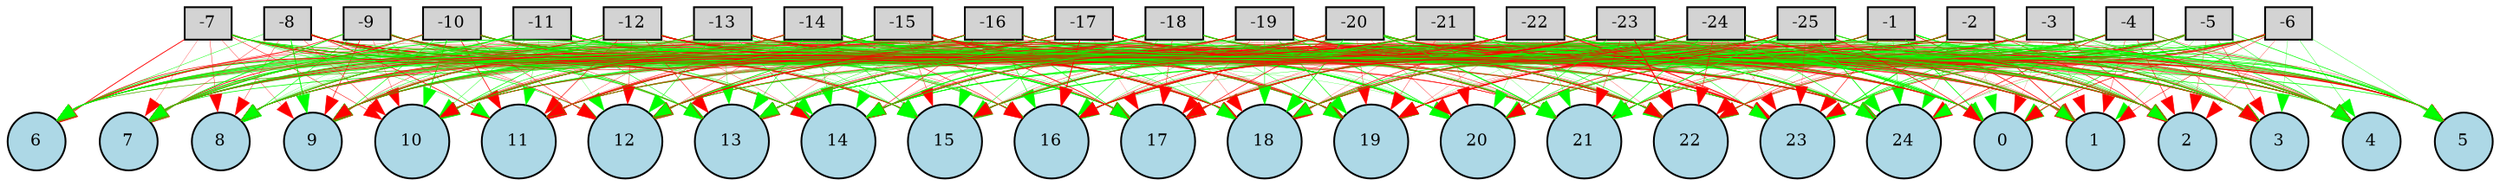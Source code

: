 digraph {
	node [fontsize=9 height=0.2 shape=circle width=0.2]
	-1 [fillcolor=lightgray shape=box style=filled]
	-2 [fillcolor=lightgray shape=box style=filled]
	-3 [fillcolor=lightgray shape=box style=filled]
	-4 [fillcolor=lightgray shape=box style=filled]
	-5 [fillcolor=lightgray shape=box style=filled]
	-6 [fillcolor=lightgray shape=box style=filled]
	-7 [fillcolor=lightgray shape=box style=filled]
	-8 [fillcolor=lightgray shape=box style=filled]
	-9 [fillcolor=lightgray shape=box style=filled]
	-10 [fillcolor=lightgray shape=box style=filled]
	-11 [fillcolor=lightgray shape=box style=filled]
	-12 [fillcolor=lightgray shape=box style=filled]
	-13 [fillcolor=lightgray shape=box style=filled]
	-14 [fillcolor=lightgray shape=box style=filled]
	-15 [fillcolor=lightgray shape=box style=filled]
	-16 [fillcolor=lightgray shape=box style=filled]
	-17 [fillcolor=lightgray shape=box style=filled]
	-18 [fillcolor=lightgray shape=box style=filled]
	-19 [fillcolor=lightgray shape=box style=filled]
	-20 [fillcolor=lightgray shape=box style=filled]
	-21 [fillcolor=lightgray shape=box style=filled]
	-22 [fillcolor=lightgray shape=box style=filled]
	-23 [fillcolor=lightgray shape=box style=filled]
	-24 [fillcolor=lightgray shape=box style=filled]
	-25 [fillcolor=lightgray shape=box style=filled]
	0 [fillcolor=lightblue style=filled]
	1 [fillcolor=lightblue style=filled]
	2 [fillcolor=lightblue style=filled]
	3 [fillcolor=lightblue style=filled]
	4 [fillcolor=lightblue style=filled]
	5 [fillcolor=lightblue style=filled]
	6 [fillcolor=lightblue style=filled]
	7 [fillcolor=lightblue style=filled]
	8 [fillcolor=lightblue style=filled]
	9 [fillcolor=lightblue style=filled]
	10 [fillcolor=lightblue style=filled]
	11 [fillcolor=lightblue style=filled]
	12 [fillcolor=lightblue style=filled]
	13 [fillcolor=lightblue style=filled]
	14 [fillcolor=lightblue style=filled]
	15 [fillcolor=lightblue style=filled]
	16 [fillcolor=lightblue style=filled]
	17 [fillcolor=lightblue style=filled]
	18 [fillcolor=lightblue style=filled]
	19 [fillcolor=lightblue style=filled]
	20 [fillcolor=lightblue style=filled]
	21 [fillcolor=lightblue style=filled]
	22 [fillcolor=lightblue style=filled]
	23 [fillcolor=lightblue style=filled]
	24 [fillcolor=lightblue style=filled]
	-1 -> 0 [color=green penwidth=0.42752317308745624 style=solid]
	-1 -> 1 [color=red penwidth=0.4101862526280393 style=solid]
	-1 -> 2 [color=green penwidth=0.2991837976429512 style=solid]
	-1 -> 3 [color=green penwidth=0.26537927064282685 style=solid]
	-1 -> 4 [color=green penwidth=0.2095267456420375 style=solid]
	-1 -> 5 [color=green penwidth=0.35596204844392487 style=solid]
	-1 -> 6 [color=green penwidth=0.2022371470038508 style=solid]
	-1 -> 7 [color=red penwidth=0.1289831406521763 style=solid]
	-1 -> 8 [color=red penwidth=0.2284811483967801 style=solid]
	-1 -> 9 [color=green penwidth=0.20531326237565672 style=solid]
	-1 -> 10 [color=green penwidth=0.23629846575066135 style=solid]
	-1 -> 11 [color=green penwidth=0.33787689272115384 style=solid]
	-1 -> 12 [color=red penwidth=0.1010763665016925 style=solid]
	-1 -> 13 [color=red penwidth=0.10551251038327399 style=solid]
	-1 -> 14 [color=green penwidth=0.1515115926406871 style=solid]
	-1 -> 15 [color=red penwidth=0.15443329778568077 style=solid]
	-1 -> 16 [color=green penwidth=0.1765167392924371 style=solid]
	-1 -> 17 [color=red penwidth=0.2585499073632721 style=solid]
	-1 -> 18 [color=green penwidth=0.10294984771425951 style=solid]
	-1 -> 19 [color=red penwidth=0.10187987491959156 style=solid]
	-1 -> 20 [color=green penwidth=0.12200106859205762 style=solid]
	-1 -> 21 [color=red penwidth=0.17948091243136283 style=solid]
	-1 -> 22 [color=green penwidth=0.18162775064312903 style=solid]
	-1 -> 23 [color=red penwidth=0.2955362093300921 style=solid]
	-1 -> 24 [color=green penwidth=0.20927700234117202 style=solid]
	-2 -> 0 [color=green penwidth=0.11186942677448711 style=solid]
	-2 -> 1 [color=red penwidth=0.3828202398666747 style=solid]
	-2 -> 2 [color=red penwidth=0.3172886724675523 style=solid]
	-2 -> 3 [color=green penwidth=0.2541788824727261 style=solid]
	-2 -> 4 [color=red penwidth=0.16184391077373073 style=solid]
	-2 -> 5 [color=green penwidth=0.17438684697792434 style=solid]
	-2 -> 6 [color=green penwidth=0.22320461209892 style=solid]
	-2 -> 7 [color=green penwidth=0.13187250127736067 style=solid]
	-2 -> 8 [color=red penwidth=0.13234497154690905 style=solid]
	-2 -> 9 [color=green penwidth=0.30634223689316437 style=solid]
	-2 -> 10 [color=green penwidth=0.32365255299149853 style=solid]
	-2 -> 11 [color=red penwidth=0.25285974133202993 style=solid]
	-2 -> 12 [color=green penwidth=0.13995396028020918 style=solid]
	-2 -> 13 [color=green penwidth=0.13471896809145778 style=solid]
	-2 -> 14 [color=red penwidth=0.1709132095361074 style=solid]
	-2 -> 15 [color=green penwidth=0.11779996130021998 style=solid]
	-2 -> 16 [color=red penwidth=0.1500329938526947 style=solid]
	-2 -> 17 [color=red penwidth=0.23704564967923508 style=solid]
	-2 -> 18 [color=red penwidth=0.38106216360015766 style=solid]
	-2 -> 19 [color=red penwidth=0.2207757453825261 style=solid]
	-2 -> 20 [color=green penwidth=0.22079524586645038 style=solid]
	-2 -> 21 [color=green penwidth=0.2940644725964907 style=solid]
	-2 -> 22 [color=red penwidth=0.2329780063834196 style=solid]
	-2 -> 23 [color=green penwidth=0.5009076589606416 style=solid]
	-2 -> 24 [color=green penwidth=0.20658501736856408 style=solid]
	-3 -> 0 [color=red penwidth=0.10121807056699418 style=solid]
	-3 -> 1 [color=red penwidth=0.1272348398807629 style=solid]
	-3 -> 2 [color=red penwidth=0.3339120638773714 style=solid]
	-3 -> 3 [color=green penwidth=0.15961131534045017 style=solid]
	-3 -> 4 [color=red penwidth=0.24050144067949783 style=solid]
	-3 -> 5 [color=green penwidth=0.30136658821450074 style=solid]
	-3 -> 6 [color=red penwidth=0.25717795148758915 style=solid]
	-3 -> 7 [color=red penwidth=0.4759810739278363 style=solid]
	-3 -> 8 [color=red penwidth=0.24608372103737272 style=solid]
	-3 -> 9 [color=green penwidth=0.3204769311307865 style=solid]
	-3 -> 10 [color=green penwidth=0.2407249439498829 style=solid]
	-3 -> 11 [color=green penwidth=0.18634347523659056 style=solid]
	-3 -> 12 [color=green penwidth=0.11949800453243055 style=solid]
	-3 -> 13 [color=green penwidth=0.3280938106321146 style=solid]
	-3 -> 14 [color=green penwidth=0.3406968424767606 style=solid]
	-3 -> 15 [color=green penwidth=0.48887089808543394 style=solid]
	-3 -> 16 [color=green penwidth=0.48104462950587046 style=solid]
	-3 -> 17 [color=red penwidth=0.1582749636993665 style=solid]
	-3 -> 18 [color=green penwidth=0.22452662319552258 style=solid]
	-3 -> 19 [color=red penwidth=0.3760828517741376 style=solid]
	-3 -> 20 [color=red penwidth=0.2656750461404473 style=solid]
	-3 -> 21 [color=red penwidth=0.13151687297277656 style=solid]
	-3 -> 22 [color=red penwidth=0.16444434045843298 style=solid]
	-3 -> 23 [color=green penwidth=0.3713623320279398 style=solid]
	-3 -> 24 [color=red penwidth=0.10415833682568046 style=solid]
	-4 -> 0 [color=green penwidth=0.14314861826842662 style=solid]
	-4 -> 1 [color=red penwidth=0.20366136102035604 style=solid]
	-4 -> 2 [color=red penwidth=0.3033748458309363 style=solid]
	-4 -> 3 [color=red penwidth=0.24211649043739808 style=solid]
	-4 -> 4 [color=green penwidth=0.4037980007013503 style=solid]
	-4 -> 5 [color=red penwidth=0.16478195515179533 style=solid]
	-4 -> 6 [color=green penwidth=0.27859032059323785 style=solid]
	-4 -> 7 [color=red penwidth=0.16771725817278105 style=solid]
	-4 -> 8 [color=red penwidth=0.26915782587463966 style=solid]
	-4 -> 9 [color=green penwidth=0.3189658805792567 style=solid]
	-4 -> 10 [color=green penwidth=0.18828685751239946 style=solid]
	-4 -> 11 [color=red penwidth=0.20556038797234394 style=solid]
	-4 -> 12 [color=green penwidth=0.4286348246794752 style=solid]
	-4 -> 13 [color=green penwidth=0.25993539078447125 style=solid]
	-4 -> 14 [color=green penwidth=0.20452357683357253 style=solid]
	-4 -> 15 [color=green penwidth=0.16060387577020574 style=solid]
	-4 -> 16 [color=red penwidth=0.21481056761268802 style=solid]
	-4 -> 17 [color=green penwidth=0.309105561566945 style=solid]
	-4 -> 18 [color=red penwidth=0.29959612171976646 style=solid]
	-4 -> 19 [color=green penwidth=0.25071002074031645 style=solid]
	-4 -> 20 [color=red penwidth=0.16738168716449559 style=solid]
	-4 -> 21 [color=green penwidth=0.20944925414778015 style=solid]
	-4 -> 22 [color=red penwidth=0.21975402351064122 style=solid]
	-4 -> 23 [color=green penwidth=0.321507802663984 style=solid]
	-4 -> 24 [color=red penwidth=0.37272185818913406 style=solid]
	-5 -> 0 [color=green penwidth=0.33537534293142146 style=solid]
	-5 -> 1 [color=green penwidth=0.15073597391309423 style=solid]
	-5 -> 2 [color=red penwidth=0.171485328670682 style=solid]
	-5 -> 3 [color=red penwidth=0.2520934638644471 style=solid]
	-5 -> 4 [color=green penwidth=0.24326909142491543 style=solid]
	-5 -> 5 [color=green penwidth=0.35490111969889837 style=solid]
	-5 -> 6 [color=green penwidth=0.31982073933190747 style=solid]
	-5 -> 7 [color=green penwidth=0.37506848099450885 style=solid]
	-5 -> 8 [color=green penwidth=0.1283711995043398 style=solid]
	-5 -> 9 [color=red penwidth=0.27410812291871556 style=solid]
	-5 -> 10 [color=green penwidth=0.22884569329743087 style=solid]
	-5 -> 11 [color=green penwidth=0.1546773617420723 style=solid]
	-5 -> 12 [color=red penwidth=0.22418105654329956 style=solid]
	-5 -> 13 [color=green penwidth=0.19231849006539947 style=solid]
	-5 -> 14 [color=green penwidth=0.3887993829666344 style=solid]
	-5 -> 15 [color=green penwidth=0.2044121057666395 style=solid]
	-5 -> 16 [color=red penwidth=0.2208054448939662 style=solid]
	-5 -> 17 [color=red penwidth=0.1825965270052698 style=solid]
	-5 -> 18 [color=green penwidth=0.2849729793428326 style=solid]
	-5 -> 19 [color=red penwidth=0.6722547461220438 style=solid]
	-5 -> 20 [color=green penwidth=0.25070231569159285 style=solid]
	-5 -> 21 [color=red penwidth=0.19657726437048278 style=solid]
	-5 -> 22 [color=green penwidth=0.2532221023874317 style=solid]
	-5 -> 23 [color=green penwidth=0.4152137319756295 style=solid]
	-5 -> 24 [color=red penwidth=0.17101815244494567 style=solid]
	-6 -> 0 [color=red penwidth=0.3747295041765897 style=solid]
	-6 -> 1 [color=red penwidth=0.2653503806613694 style=solid]
	-6 -> 2 [color=red penwidth=0.1448721185446871 style=solid]
	-6 -> 3 [color=green penwidth=0.14491336157962198 style=solid]
	-6 -> 4 [color=green penwidth=0.19472693420935128 style=solid]
	-6 -> 5 [color=green penwidth=0.18187685611082033 style=solid]
	-6 -> 6 [color=red penwidth=0.1156906273391122 style=solid]
	-6 -> 7 [color=green penwidth=0.38352494126781067 style=solid]
	-6 -> 8 [color=red penwidth=0.3685333797727519 style=solid]
	-6 -> 9 [color=green penwidth=0.5394826433165061 style=solid]
	-6 -> 10 [color=green penwidth=0.13646209722412067 style=solid]
	-6 -> 11 [color=red penwidth=0.11501855743251199 style=solid]
	-6 -> 12 [color=red penwidth=0.10139574755676548 style=solid]
	-6 -> 13 [color=green penwidth=0.3521466594492071 style=solid]
	-6 -> 14 [color=green penwidth=0.2547898938026244 style=solid]
	-6 -> 15 [color=green penwidth=0.5236737406585357 style=solid]
	-6 -> 16 [color=green penwidth=0.1830553704062933 style=solid]
	-6 -> 17 [color=red penwidth=0.21582944304964125 style=solid]
	-6 -> 18 [color=red penwidth=0.2575605204971094 style=solid]
	-6 -> 19 [color=red penwidth=0.18618600554827935 style=solid]
	-6 -> 20 [color=green penwidth=0.19414183339859964 style=solid]
	-6 -> 21 [color=red penwidth=0.12169937764471289 style=solid]
	-6 -> 22 [color=red penwidth=0.354184760641141 style=solid]
	-6 -> 23 [color=red penwidth=0.2756631581914064 style=solid]
	-6 -> 24 [color=green penwidth=0.15170543894013788 style=solid]
	-7 -> 0 [color=red penwidth=0.2961338806996072 style=solid]
	-7 -> 1 [color=red penwidth=0.5908474240145647 style=solid]
	-7 -> 2 [color=green penwidth=0.10193836954587653 style=solid]
	-7 -> 3 [color=red penwidth=0.15087091335572983 style=solid]
	-7 -> 4 [color=green penwidth=0.33772298598384604 style=solid]
	-7 -> 5 [color=green penwidth=0.1776781202245834 style=solid]
	-7 -> 6 [color=red penwidth=0.44484433142292523 style=solid]
	-7 -> 7 [color=red penwidth=0.1313174907053194 style=solid]
	-7 -> 8 [color=red penwidth=0.1953739225592472 style=solid]
	-7 -> 9 [color=red penwidth=0.1686853932317111 style=solid]
	-7 -> 10 [color=red penwidth=0.25858732406435936 style=solid]
	-7 -> 11 [color=green penwidth=0.21340379245858723 style=solid]
	-7 -> 12 [color=green penwidth=0.35152072718569183 style=solid]
	-7 -> 13 [color=red penwidth=0.12162240227571805 style=solid]
	-7 -> 14 [color=red penwidth=0.4207092106533634 style=solid]
	-7 -> 15 [color=red penwidth=0.4472580996251816 style=solid]
	-7 -> 16 [color=green penwidth=0.14825420652097504 style=solid]
	-7 -> 17 [color=green penwidth=0.16023973873209563 style=solid]
	-7 -> 18 [color=green penwidth=0.152192248121871 style=solid]
	-7 -> 19 [color=green penwidth=0.13831805703018996 style=solid]
	-7 -> 20 [color=green penwidth=0.12480261944249152 style=solid]
	-7 -> 21 [color=red penwidth=0.23319668143137368 style=solid]
	-7 -> 22 [color=green penwidth=0.11559351892824897 style=solid]
	-7 -> 23 [color=green penwidth=0.3181840536390511 style=solid]
	-7 -> 24 [color=green penwidth=0.2659027577762947 style=solid]
	-8 -> 0 [color=red penwidth=0.24977620958867527 style=solid]
	-8 -> 1 [color=red penwidth=0.16850465444957174 style=solid]
	-8 -> 2 [color=red penwidth=0.49474082217569737 style=solid]
	-8 -> 3 [color=red penwidth=0.2172253494711791 style=solid]
	-8 -> 4 [color=green penwidth=0.11981628226934624 style=solid]
	-8 -> 5 [color=green penwidth=0.2844807529039785 style=solid]
	-8 -> 6 [color=green penwidth=0.23250893349534274 style=solid]
	-8 -> 7 [color=red penwidth=0.1891404313771583 style=solid]
	-8 -> 8 [color=red penwidth=0.18619656872431528 style=solid]
	-8 -> 9 [color=green penwidth=0.5102178773701165 style=solid]
	-8 -> 10 [color=red penwidth=0.21184858012553193 style=solid]
	-8 -> 11 [color=red penwidth=0.4004765759843252 style=solid]
	-8 -> 12 [color=red penwidth=0.19598323606476178 style=solid]
	-8 -> 13 [color=green penwidth=0.5642930291412724 style=solid]
	-8 -> 14 [color=red penwidth=0.513187915692397 style=solid]
	-8 -> 15 [color=green penwidth=0.23493134819087141 style=solid]
	-8 -> 16 [color=green penwidth=0.18851310944485183 style=solid]
	-8 -> 17 [color=green penwidth=0.19289502586511656 style=solid]
	-8 -> 18 [color=green penwidth=0.27007552971636617 style=solid]
	-8 -> 19 [color=green penwidth=0.13125370395739855 style=solid]
	-8 -> 20 [color=red penwidth=0.27787978247272416 style=solid]
	-8 -> 21 [color=red penwidth=0.19884044413317986 style=solid]
	-8 -> 22 [color=red penwidth=0.3928622908309225 style=solid]
	-8 -> 23 [color=red penwidth=0.3467670618663963 style=solid]
	-8 -> 24 [color=red penwidth=0.23050837230464355 style=solid]
	-9 -> 0 [color=green penwidth=0.29540543005748626 style=solid]
	-9 -> 1 [color=green penwidth=0.36028922406249775 style=solid]
	-9 -> 2 [color=green penwidth=0.45003068212018427 style=solid]
	-9 -> 3 [color=red penwidth=0.5787118262614903 style=solid]
	-9 -> 4 [color=green penwidth=0.2730540245813681 style=solid]
	-9 -> 5 [color=green penwidth=0.212318820094075 style=solid]
	-9 -> 6 [color=red penwidth=0.33032039660835816 style=solid]
	-9 -> 7 [color=green penwidth=0.4769261667653626 style=solid]
	-9 -> 8 [color=green penwidth=0.3013867194206255 style=solid]
	-9 -> 9 [color=red penwidth=0.3457950001147268 style=solid]
	-9 -> 10 [color=red penwidth=0.17226394743818096 style=solid]
	-9 -> 11 [color=green penwidth=0.21189973367617032 style=solid]
	-9 -> 12 [color=red penwidth=0.1748827985005723 style=solid]
	-9 -> 13 [color=green penwidth=0.3879797811190414 style=solid]
	-9 -> 14 [color=green penwidth=0.15190229093251928 style=solid]
	-9 -> 15 [color=red penwidth=0.21715604295154828 style=solid]
	-9 -> 16 [color=green penwidth=0.12372827857579893 style=solid]
	-9 -> 17 [color=green penwidth=0.21987448501826173 style=solid]
	-9 -> 18 [color=green penwidth=0.3253391498775944 style=solid]
	-9 -> 19 [color=red penwidth=0.12899499214216859 style=solid]
	-9 -> 20 [color=red penwidth=0.30721919591782565 style=solid]
	-9 -> 21 [color=red penwidth=0.2053926686002833 style=solid]
	-9 -> 22 [color=green penwidth=0.21383302749874472 style=solid]
	-9 -> 23 [color=green penwidth=0.25129541863274724 style=solid]
	-9 -> 24 [color=red penwidth=0.3021260545219047 style=solid]
	-10 -> 0 [color=red penwidth=0.30659649831466496 style=solid]
	-10 -> 1 [color=green penwidth=0.1465460316541953 style=solid]
	-10 -> 2 [color=red penwidth=0.23987239745881067 style=solid]
	-10 -> 3 [color=green penwidth=0.21103576678839692 style=solid]
	-10 -> 4 [color=red penwidth=0.21394716190409815 style=solid]
	-10 -> 5 [color=green penwidth=0.3564403818603704 style=solid]
	-10 -> 6 [color=green penwidth=0.37980985504281717 style=solid]
	-10 -> 7 [color=red penwidth=0.39411766501987355 style=solid]
	-10 -> 8 [color=green penwidth=0.127747865846255 style=solid]
	-10 -> 9 [color=green penwidth=0.3201161719075543 style=solid]
	-10 -> 10 [color=green penwidth=0.48587745401209426 style=solid]
	-10 -> 11 [color=red penwidth=0.38226829636745663 style=solid]
	-10 -> 12 [color=red penwidth=0.2616491979415483 style=solid]
	-10 -> 13 [color=red penwidth=0.18155323181128427 style=solid]
	-10 -> 14 [color=green penwidth=0.28148300776544544 style=solid]
	-10 -> 15 [color=red penwidth=0.40625912248906615 style=solid]
	-10 -> 16 [color=red penwidth=0.1785431919947893 style=solid]
	-10 -> 17 [color=green penwidth=0.5099819340741311 style=solid]
	-10 -> 18 [color=red penwidth=0.5809279283576466 style=solid]
	-10 -> 19 [color=green penwidth=0.47978944754620023 style=solid]
	-10 -> 20 [color=green penwidth=0.12429700307474442 style=solid]
	-10 -> 21 [color=green penwidth=0.19329365651114555 style=solid]
	-10 -> 22 [color=red penwidth=0.2173352964008385 style=solid]
	-10 -> 23 [color=red penwidth=0.24702423731059756 style=solid]
	-10 -> 24 [color=green penwidth=0.24393675213023708 style=solid]
	-11 -> 0 [color=green penwidth=0.17218630143838048 style=solid]
	-11 -> 1 [color=red penwidth=0.31756123670525727 style=solid]
	-11 -> 2 [color=green penwidth=0.3394157383682481 style=solid]
	-11 -> 3 [color=green penwidth=0.20636416016440556 style=solid]
	-11 -> 4 [color=red penwidth=0.25813851647585395 style=solid]
	-11 -> 5 [color=green penwidth=0.2392669171693131 style=solid]
	-11 -> 6 [color=green penwidth=0.2084015997326064 style=solid]
	-11 -> 7 [color=green penwidth=0.5892693958752171 style=solid]
	-11 -> 8 [color=green penwidth=0.10186879446317883 style=solid]
	-11 -> 9 [color=red penwidth=0.19845280863282608 style=solid]
	-11 -> 10 [color=green penwidth=0.1968747391734274 style=solid]
	-11 -> 11 [color=green penwidth=0.1746580984210071 style=solid]
	-11 -> 12 [color=green penwidth=0.1345577889833242 style=solid]
	-11 -> 13 [color=green penwidth=0.29202469467188963 style=solid]
	-11 -> 14 [color=green penwidth=0.21914837793036762 style=solid]
	-11 -> 15 [color=green penwidth=0.23738728543995052 style=solid]
	-11 -> 16 [color=green penwidth=0.2128790838537105 style=solid]
	-11 -> 17 [color=green penwidth=0.25458505474684556 style=solid]
	-11 -> 18 [color=red penwidth=0.5462298390070564 style=solid]
	-11 -> 19 [color=red penwidth=0.3487701116593236 style=solid]
	-11 -> 20 [color=green penwidth=0.25332637696319427 style=solid]
	-11 -> 21 [color=green penwidth=0.18177298615138565 style=solid]
	-11 -> 22 [color=green penwidth=0.336400521904755 style=solid]
	-11 -> 23 [color=green penwidth=0.27328057268606576 style=solid]
	-11 -> 24 [color=green penwidth=0.5635976757036596 style=solid]
	-12 -> 0 [color=green penwidth=0.39348541587437424 style=solid]
	-12 -> 1 [color=red penwidth=0.24658546106159546 style=solid]
	-12 -> 2 [color=green penwidth=0.41597789946474006 style=solid]
	-12 -> 3 [color=green penwidth=0.2920279651100963 style=solid]
	-12 -> 4 [color=green penwidth=0.16144662546221947 style=solid]
	-12 -> 5 [color=green penwidth=0.17614933464203147 style=solid]
	-12 -> 6 [color=red penwidth=0.4933282126575529 style=solid]
	-12 -> 7 [color=red penwidth=0.13417653530340906 style=solid]
	-12 -> 8 [color=green penwidth=0.14544867426726565 style=solid]
	-12 -> 9 [color=green penwidth=0.2531518875193545 style=solid]
	-12 -> 10 [color=green penwidth=0.36210616829659514 style=solid]
	-12 -> 11 [color=red penwidth=0.32064327102798806 style=solid]
	-12 -> 12 [color=red penwidth=0.17917174944752748 style=solid]
	-12 -> 13 [color=red penwidth=0.270738849910133 style=solid]
	-12 -> 14 [color=red penwidth=0.15853898011498302 style=solid]
	-12 -> 15 [color=green penwidth=0.1181104755592556 style=solid]
	-12 -> 16 [color=green penwidth=0.3197773401957591 style=solid]
	-12 -> 17 [color=green penwidth=0.16676913709730162 style=solid]
	-12 -> 18 [color=red penwidth=0.4155466241624859 style=solid]
	-12 -> 19 [color=red penwidth=0.15617023264438512 style=solid]
	-12 -> 20 [color=green penwidth=0.19241231623217048 style=solid]
	-12 -> 21 [color=red penwidth=0.6695067016225092 style=solid]
	-12 -> 22 [color=red penwidth=0.34940508227713174 style=solid]
	-12 -> 23 [color=green penwidth=0.17020936199024816 style=solid]
	-12 -> 24 [color=red penwidth=0.5881128020842675 style=solid]
	-13 -> 0 [color=red penwidth=0.49031212056785467 style=solid]
	-13 -> 1 [color=green penwidth=0.4016762701861407 style=solid]
	-13 -> 2 [color=red penwidth=0.17347697871953272 style=solid]
	-13 -> 3 [color=red penwidth=0.14493373113209562 style=solid]
	-13 -> 4 [color=red penwidth=0.2899939858896874 style=solid]
	-13 -> 5 [color=red penwidth=0.29666449424292984 style=solid]
	-13 -> 6 [color=green penwidth=0.15712799442619696 style=solid]
	-13 -> 7 [color=red penwidth=0.20922505015519538 style=solid]
	-13 -> 8 [color=green penwidth=0.10779676316452654 style=solid]
	-13 -> 9 [color=red penwidth=0.1697776407955186 style=solid]
	-13 -> 10 [color=green penwidth=0.28638208674024845 style=solid]
	-13 -> 11 [color=red penwidth=0.18584876416181587 style=solid]
	-13 -> 12 [color=green penwidth=0.28623014134688424 style=solid]
	-13 -> 13 [color=green penwidth=0.16720457782327197 style=solid]
	-13 -> 14 [color=green penwidth=0.23952588169827477 style=solid]
	-13 -> 15 [color=green penwidth=0.22491561231936544 style=solid]
	-13 -> 16 [color=red penwidth=0.1554340848665639 style=solid]
	-13 -> 17 [color=red penwidth=0.3912095649201053 style=solid]
	-13 -> 18 [color=green penwidth=0.11893724079514387 style=solid]
	-13 -> 19 [color=green penwidth=0.18231678865177708 style=solid]
	-13 -> 20 [color=green penwidth=0.49684402785415105 style=solid]
	-13 -> 21 [color=green penwidth=0.12772383336748522 style=solid]
	-13 -> 22 [color=red penwidth=0.2697937844158952 style=solid]
	-13 -> 23 [color=red penwidth=0.27102632870827603 style=solid]
	-13 -> 24 [color=red penwidth=0.22737533344372468 style=solid]
	-14 -> 0 [color=red penwidth=0.20765682430632293 style=solid]
	-14 -> 1 [color=green penwidth=0.1842134133664644 style=solid]
	-14 -> 2 [color=red penwidth=0.2545073996079969 style=solid]
	-14 -> 3 [color=green penwidth=0.4378560386014375 style=solid]
	-14 -> 4 [color=green penwidth=0.24838090651752986 style=solid]
	-14 -> 5 [color=green penwidth=0.18453148609969855 style=solid]
	-14 -> 6 [color=red penwidth=0.24509118583164957 style=solid]
	-14 -> 7 [color=green penwidth=0.1748765275287768 style=solid]
	-14 -> 8 [color=red penwidth=0.1680555163954784 style=solid]
	-14 -> 9 [color=green penwidth=0.2207425043586464 style=solid]
	-14 -> 10 [color=red penwidth=0.21424433746686578 style=solid]
	-14 -> 11 [color=red penwidth=0.21806702374497092 style=solid]
	-14 -> 12 [color=red penwidth=0.1760508867140286 style=solid]
	-14 -> 13 [color=green penwidth=0.2708926380747986 style=solid]
	-14 -> 14 [color=green penwidth=0.23838287462271876 style=solid]
	-14 -> 15 [color=green penwidth=0.3245439004029412 style=solid]
	-14 -> 16 [color=red penwidth=0.31198495476655763 style=solid]
	-14 -> 17 [color=green penwidth=0.1264760401563063 style=solid]
	-14 -> 18 [color=red penwidth=0.21654641895849386 style=solid]
	-14 -> 19 [color=red penwidth=0.2023021656020792 style=solid]
	-14 -> 20 [color=green penwidth=0.47806241995855414 style=solid]
	-14 -> 21 [color=green penwidth=0.16310108489397565 style=solid]
	-14 -> 22 [color=red penwidth=0.19817537871339813 style=solid]
	-14 -> 23 [color=green penwidth=0.18291366248271668 style=solid]
	-14 -> 24 [color=green penwidth=0.3788265407717224 style=solid]
	-15 -> 0 [color=red penwidth=0.19478837633594653 style=solid]
	-15 -> 1 [color=red penwidth=0.29059219702806244 style=solid]
	-15 -> 2 [color=green penwidth=0.5385837876696747 style=solid]
	-15 -> 3 [color=green penwidth=0.48357353141378756 style=solid]
	-15 -> 4 [color=green penwidth=0.2219675528857492 style=solid]
	-15 -> 5 [color=green penwidth=0.17593381591058266 style=solid]
	-15 -> 6 [color=red penwidth=0.1655940617254175 style=solid]
	-15 -> 7 [color=red penwidth=0.11374331784866717 style=solid]
	-15 -> 8 [color=green penwidth=0.3526587382293279 style=solid]
	-15 -> 9 [color=red penwidth=0.328442800042999 style=solid]
	-15 -> 10 [color=red penwidth=0.2908839266965103 style=solid]
	-15 -> 11 [color=red penwidth=0.1044242183617036 style=solid]
	-15 -> 12 [color=green penwidth=0.46262894901289053 style=solid]
	-15 -> 13 [color=red penwidth=0.1433925979190795 style=solid]
	-15 -> 14 [color=green penwidth=0.11434420044247062 style=solid]
	-15 -> 15 [color=red penwidth=0.22322174488688074 style=solid]
	-15 -> 16 [color=red penwidth=0.18092431246990806 style=solid]
	-15 -> 17 [color=red penwidth=0.4456659045190785 style=solid]
	-15 -> 18 [color=red penwidth=0.1189844753419024 style=solid]
	-15 -> 19 [color=red penwidth=0.4849844151136675 style=solid]
	-15 -> 20 [color=green penwidth=0.25290031662032647 style=solid]
	-15 -> 21 [color=green penwidth=0.28471954798735744 style=solid]
	-15 -> 22 [color=red penwidth=0.2830257349806583 style=solid]
	-15 -> 23 [color=red penwidth=0.191234180377106 style=solid]
	-15 -> 24 [color=red penwidth=0.21686716116499166 style=solid]
	-16 -> 0 [color=red penwidth=0.14229187671179802 style=solid]
	-16 -> 1 [color=red penwidth=0.29876013942545154 style=solid]
	-16 -> 2 [color=red penwidth=0.37057366767967126 style=solid]
	-16 -> 3 [color=green penwidth=0.21538344810321355 style=solid]
	-16 -> 4 [color=green penwidth=0.2309683343664308 style=solid]
	-16 -> 5 [color=green penwidth=0.21586186779461058 style=solid]
	-16 -> 6 [color=red penwidth=0.12745828327410574 style=solid]
	-16 -> 7 [color=green penwidth=0.278867271184129 style=solid]
	-16 -> 8 [color=red penwidth=0.16766694593901377 style=solid]
	-16 -> 9 [color=red penwidth=0.18566659331905 style=solid]
	-16 -> 10 [color=green penwidth=0.4001878330695585 style=solid]
	-16 -> 11 [color=red penwidth=0.1981649711992231 style=solid]
	-16 -> 12 [color=red penwidth=0.277071307902087 style=solid]
	-16 -> 13 [color=green penwidth=0.2132903937576264 style=solid]
	-16 -> 14 [color=red penwidth=0.28708443101900566 style=solid]
	-16 -> 15 [color=green penwidth=0.2196336760926029 style=solid]
	-16 -> 16 [color=green penwidth=0.30080892865878034 style=solid]
	-16 -> 17 [color=green penwidth=0.3381372459461972 style=solid]
	-16 -> 18 [color=green penwidth=0.2951969421257107 style=solid]
	-16 -> 19 [color=green penwidth=0.10230217973586049 style=solid]
	-16 -> 20 [color=green penwidth=0.20116242566639658 style=solid]
	-16 -> 21 [color=green penwidth=0.17905258054834347 style=solid]
	-16 -> 22 [color=green penwidth=0.1640150971389382 style=solid]
	-16 -> 23 [color=red penwidth=0.2952307709236367 style=solid]
	-16 -> 24 [color=red penwidth=0.21637527222963632 style=solid]
	-17 -> 0 [color=green penwidth=0.2821393813168933 style=solid]
	-17 -> 1 [color=green penwidth=0.15179587244941856 style=solid]
	-17 -> 2 [color=red penwidth=0.1274883002197932 style=solid]
	-17 -> 3 [color=red penwidth=0.2170787326022368 style=solid]
	-17 -> 4 [color=green penwidth=0.20956376861972204 style=solid]
	-17 -> 5 [color=red penwidth=0.3798402334810249 style=solid]
	-17 -> 6 [color=green penwidth=0.2594911584576416 style=solid]
	-17 -> 7 [color=red penwidth=0.13079551520481536 style=solid]
	-17 -> 8 [color=green penwidth=0.34671013056110384 style=solid]
	-17 -> 9 [color=red penwidth=0.34387202437197173 style=solid]
	-17 -> 10 [color=red penwidth=0.19888364250032498 style=solid]
	-17 -> 11 [color=red penwidth=0.3574550686964215 style=solid]
	-17 -> 12 [color=green penwidth=0.3169503053982736 style=solid]
	-17 -> 13 [color=green penwidth=0.14056671962242392 style=solid]
	-17 -> 14 [color=red penwidth=0.1571846319659736 style=solid]
	-17 -> 15 [color=green penwidth=0.25896919538472873 style=solid]
	-17 -> 16 [color=red penwidth=0.5023298970193543 style=solid]
	-17 -> 17 [color=red penwidth=0.11270823119903005 style=solid]
	-17 -> 18 [color=green penwidth=0.20155442332246779 style=solid]
	-17 -> 19 [color=red penwidth=0.16688049344427147 style=solid]
	-17 -> 20 [color=green penwidth=0.12348198839629501 style=solid]
	-17 -> 21 [color=red penwidth=0.13093271076199625 style=solid]
	-17 -> 22 [color=red penwidth=0.27877413494197034 style=solid]
	-17 -> 23 [color=red penwidth=0.5245889924736644 style=solid]
	-17 -> 24 [color=red penwidth=0.1914061734066712 style=solid]
	-18 -> 0 [color=green penwidth=0.28028114097856016 style=solid]
	-18 -> 1 [color=red penwidth=0.4173296590333627 style=solid]
	-18 -> 2 [color=green penwidth=0.24586122468232993 style=solid]
	-18 -> 3 [color=red penwidth=0.20800388358629168 style=solid]
	-18 -> 4 [color=red penwidth=0.25834797761857187 style=solid]
	-18 -> 5 [color=green penwidth=0.11815513872447345 style=solid]
	-18 -> 6 [color=green penwidth=0.2072979169834711 style=solid]
	-18 -> 7 [color=green penwidth=0.4575019966993188 style=solid]
	-18 -> 8 [color=green penwidth=0.1671785044189389 style=solid]
	-18 -> 9 [color=red penwidth=0.37838990710004183 style=solid]
	-18 -> 10 [color=red penwidth=0.2901302108305393 style=solid]
	-18 -> 11 [color=red penwidth=0.1845322114672857 style=solid]
	-18 -> 12 [color=green penwidth=0.23001588464499384 style=solid]
	-18 -> 13 [color=red penwidth=0.3207512476528874 style=solid]
	-18 -> 14 [color=green penwidth=0.6004484093500296 style=solid]
	-18 -> 15 [color=green penwidth=0.10307135470233357 style=solid]
	-18 -> 16 [color=green penwidth=0.26324203950314634 style=solid]
	-18 -> 17 [color=red penwidth=0.2415034947751599 style=solid]
	-18 -> 18 [color=red penwidth=0.1407200631953159 style=solid]
	-18 -> 19 [color=green penwidth=0.24845724545265513 style=solid]
	-18 -> 20 [color=green penwidth=0.12993204148291135 style=solid]
	-18 -> 21 [color=green penwidth=0.10686604225945359 style=solid]
	-18 -> 22 [color=green penwidth=0.3456591848554019 style=solid]
	-18 -> 23 [color=red penwidth=0.11593970823212049 style=solid]
	-18 -> 24 [color=green penwidth=0.21019162285741066 style=solid]
	-19 -> 0 [color=green penwidth=0.32269887496545135 style=solid]
	-19 -> 1 [color=green penwidth=0.1141370607510054 style=solid]
	-19 -> 2 [color=red penwidth=0.2566718089733314 style=solid]
	-19 -> 3 [color=red penwidth=0.27951879967765275 style=solid]
	-19 -> 4 [color=red penwidth=0.11443577923415249 style=solid]
	-19 -> 5 [color=green penwidth=0.21132872990875934 style=solid]
	-19 -> 6 [color=red penwidth=0.28700991690935246 style=solid]
	-19 -> 7 [color=green penwidth=0.3594157603393521 style=solid]
	-19 -> 8 [color=red penwidth=0.13023593863209884 style=solid]
	-19 -> 9 [color=green penwidth=0.21963232493241172 style=solid]
	-19 -> 10 [color=red penwidth=0.12421236448798106 style=solid]
	-19 -> 11 [color=red penwidth=0.11793166195498006 style=solid]
	-19 -> 12 [color=red penwidth=0.30556935166910276 style=solid]
	-19 -> 13 [color=red penwidth=0.12172512508160876 style=solid]
	-19 -> 14 [color=red penwidth=0.11801829260570798 style=solid]
	-19 -> 15 [color=red penwidth=0.18623834309458198 style=solid]
	-19 -> 16 [color=green penwidth=0.14276720085601316 style=solid]
	-19 -> 17 [color=red penwidth=0.2122104585349746 style=solid]
	-19 -> 18 [color=green penwidth=0.29154713457391024 style=solid]
	-19 -> 19 [color=green penwidth=0.33726766084430837 style=solid]
	-19 -> 20 [color=green penwidth=0.4024006005040305 style=solid]
	-19 -> 21 [color=red penwidth=0.2570336739474961 style=solid]
	-19 -> 22 [color=red penwidth=0.22411719121415813 style=solid]
	-19 -> 23 [color=red penwidth=0.1543296010305336 style=solid]
	-19 -> 24 [color=red penwidth=0.15090721964224124 style=solid]
	-20 -> 0 [color=green penwidth=0.12833469393146366 style=solid]
	-20 -> 1 [color=green penwidth=0.36643692636697167 style=solid]
	-20 -> 2 [color=red penwidth=0.4431626639686017 style=solid]
	-20 -> 3 [color=green penwidth=0.35666118245957557 style=solid]
	-20 -> 4 [color=red penwidth=0.35751719837574214 style=solid]
	-20 -> 5 [color=red penwidth=0.6966009650046309 style=solid]
	-20 -> 6 [color=green penwidth=0.39174604667523627 style=solid]
	-20 -> 7 [color=green penwidth=0.22948616782433576 style=solid]
	-20 -> 8 [color=red penwidth=0.33905139253733285 style=solid]
	-20 -> 9 [color=green penwidth=0.2844119774009623 style=solid]
	-20 -> 10 [color=red penwidth=0.2414445300532347 style=solid]
	-20 -> 11 [color=red penwidth=0.31565367048897525 style=solid]
	-20 -> 12 [color=red penwidth=0.1579774030572743 style=solid]
	-20 -> 13 [color=green penwidth=0.22344138273773986 style=solid]
	-20 -> 14 [color=red penwidth=0.3513300864972938 style=solid]
	-20 -> 15 [color=green penwidth=0.12601923151726024 style=solid]
	-20 -> 16 [color=red penwidth=0.2617168209207641 style=solid]
	-20 -> 17 [color=red penwidth=0.3640087433770296 style=solid]
	-20 -> 18 [color=green penwidth=0.43030079088624396 style=solid]
	-20 -> 19 [color=red penwidth=0.19401093022032317 style=solid]
	-20 -> 20 [color=red penwidth=0.1682913873071254 style=solid]
	-20 -> 21 [color=green penwidth=0.6114366663180218 style=solid]
	-20 -> 22 [color=green penwidth=0.10776461611282821 style=solid]
	-20 -> 23 [color=red penwidth=0.18065873491448353 style=solid]
	-20 -> 24 [color=green penwidth=0.5686096358552329 style=solid]
	-21 -> 0 [color=green penwidth=0.10117771670697798 style=solid]
	-21 -> 1 [color=green penwidth=0.20628360150592384 style=solid]
	-21 -> 2 [color=red penwidth=0.13237587110714133 style=solid]
	-21 -> 3 [color=green penwidth=0.27110072780297945 style=solid]
	-21 -> 4 [color=green penwidth=0.36896115375472416 style=solid]
	-21 -> 5 [color=green penwidth=0.10007087211852175 style=solid]
	-21 -> 6 [color=red penwidth=0.21894722467799993 style=solid]
	-21 -> 7 [color=red penwidth=0.46101797243486997 style=solid]
	-21 -> 8 [color=red penwidth=0.10737770610634541 style=solid]
	-21 -> 9 [color=red penwidth=0.17199964515632435 style=solid]
	-21 -> 10 [color=red penwidth=0.2075223596209872 style=solid]
	-21 -> 11 [color=green penwidth=0.1831576983219657 style=solid]
	-21 -> 12 [color=green penwidth=0.15357887091634592 style=solid]
	-21 -> 13 [color=green penwidth=0.37557972280331975 style=solid]
	-21 -> 14 [color=red penwidth=0.10734747279760726 style=solid]
	-21 -> 15 [color=green penwidth=0.2038570392847477 style=solid]
	-21 -> 16 [color=green penwidth=0.16260568769810407 style=solid]
	-21 -> 17 [color=red penwidth=0.17324056314693315 style=solid]
	-21 -> 18 [color=red penwidth=0.14334516578257658 style=solid]
	-21 -> 19 [color=red penwidth=0.18206885046238885 style=solid]
	-21 -> 20 [color=red penwidth=0.13780811447316765 style=solid]
	-21 -> 21 [color=green penwidth=0.12060697943946852 style=solid]
	-21 -> 22 [color=green penwidth=0.36186322990501263 style=solid]
	-21 -> 23 [color=red penwidth=0.10766889134398869 style=solid]
	-21 -> 24 [color=green penwidth=0.10178271692085694 style=solid]
	-22 -> 0 [color=green penwidth=0.40384521402788387 style=solid]
	-22 -> 1 [color=red penwidth=0.2625852136959262 style=solid]
	-22 -> 2 [color=green penwidth=0.280015221917411 style=solid]
	-22 -> 3 [color=red penwidth=0.15117365336566982 style=solid]
	-22 -> 4 [color=green penwidth=0.5471320596233198 style=solid]
	-22 -> 5 [color=green penwidth=0.19879528653767997 style=solid]
	-22 -> 6 [color=green penwidth=0.17532382427116505 style=solid]
	-22 -> 7 [color=green penwidth=0.18484696850485027 style=solid]
	-22 -> 8 [color=red penwidth=0.26667914612040755 style=solid]
	-22 -> 9 [color=green penwidth=0.13188683523053646 style=solid]
	-22 -> 10 [color=green penwidth=0.3247825543391326 style=solid]
	-22 -> 11 [color=green penwidth=0.24587838604827128 style=solid]
	-22 -> 12 [color=red penwidth=0.2464656945613431 style=solid]
	-22 -> 13 [color=red penwidth=0.1323707248649762 style=solid]
	-22 -> 14 [color=green penwidth=0.10574683124216527 style=solid]
	-22 -> 15 [color=red penwidth=0.24673370619622 style=solid]
	-22 -> 16 [color=red penwidth=0.307115474868575 style=solid]
	-22 -> 17 [color=red penwidth=0.10217964331853563 style=solid]
	-22 -> 18 [color=red penwidth=0.3649336396792545 style=solid]
	-22 -> 19 [color=red penwidth=0.12614346421369813 style=solid]
	-22 -> 20 [color=green penwidth=0.14390365122771306 style=solid]
	-22 -> 21 [color=green penwidth=0.22966278597810882 style=solid]
	-22 -> 22 [color=red penwidth=0.12949823606723093 style=solid]
	-22 -> 23 [color=red penwidth=0.5031134068700334 style=solid]
	-22 -> 24 [color=green penwidth=0.11476246437241121 style=solid]
	-23 -> 0 [color=green penwidth=0.13375025507945387 style=solid]
	-23 -> 1 [color=green penwidth=0.1302409491589467 style=solid]
	-23 -> 2 [color=green penwidth=0.11777008279496713 style=solid]
	-23 -> 3 [color=green penwidth=0.4599792862332327 style=solid]
	-23 -> 4 [color=green penwidth=0.47923077440309014 style=solid]
	-23 -> 5 [color=red penwidth=0.21433025895481128 style=solid]
	-23 -> 6 [color=green penwidth=0.4161540765577687 style=solid]
	-23 -> 7 [color=red penwidth=0.314882492976026 style=solid]
	-23 -> 8 [color=green penwidth=0.3082943059653443 style=solid]
	-23 -> 9 [color=red penwidth=0.28988149687059545 style=solid]
	-23 -> 10 [color=green penwidth=0.14111773945185482 style=solid]
	-23 -> 11 [color=red penwidth=0.34601159815167876 style=solid]
	-23 -> 12 [color=red penwidth=0.2719516742306093 style=solid]
	-23 -> 13 [color=green penwidth=0.3097236646307372 style=solid]
	-23 -> 14 [color=red penwidth=0.48482478317801214 style=solid]
	-23 -> 15 [color=red penwidth=0.402973528300844 style=solid]
	-23 -> 16 [color=red penwidth=0.2836368589150703 style=solid]
	-23 -> 17 [color=green penwidth=0.12928063918664062 style=solid]
	-23 -> 18 [color=green penwidth=0.34587147677633434 style=solid]
	-23 -> 19 [color=green penwidth=0.1059070821001614 style=solid]
	-23 -> 20 [color=green penwidth=0.3275533774723672 style=solid]
	-23 -> 21 [color=red penwidth=0.20981330337732712 style=solid]
	-23 -> 22 [color=red penwidth=0.5690016560548405 style=solid]
	-23 -> 23 [color=green penwidth=0.26794571222423413 style=solid]
	-23 -> 24 [color=red penwidth=0.10260689412131295 style=solid]
	-24 -> 0 [color=green penwidth=0.44109109649992273 style=solid]
	-24 -> 1 [color=red penwidth=0.148319840671984 style=solid]
	-24 -> 2 [color=red penwidth=0.2840138450318094 style=solid]
	-24 -> 3 [color=red penwidth=0.15951022495193998 style=solid]
	-24 -> 4 [color=red penwidth=0.3710951465192953 style=solid]
	-24 -> 5 [color=green penwidth=0.36478707355847373 style=solid]
	-24 -> 6 [color=green penwidth=0.1988286453731939 style=solid]
	-24 -> 7 [color=green penwidth=0.18094558577650866 style=solid]
	-24 -> 8 [color=red penwidth=0.1250452375399881 style=solid]
	-24 -> 9 [color=green penwidth=0.2674042184955122 style=solid]
	-24 -> 10 [color=green penwidth=0.17753033861831408 style=solid]
	-24 -> 11 [color=green penwidth=0.15112016288885918 style=solid]
	-24 -> 12 [color=red penwidth=0.35183758299963785 style=solid]
	-24 -> 13 [color=red penwidth=0.3205813327231988 style=solid]
	-24 -> 14 [color=green penwidth=0.18788819799380016 style=solid]
	-24 -> 15 [color=green penwidth=0.3162432330045122 style=solid]
	-24 -> 16 [color=red penwidth=0.33316313227432015 style=solid]
	-24 -> 17 [color=green penwidth=0.17741952413167345 style=solid]
	-24 -> 18 [color=red penwidth=0.3660148238439005 style=solid]
	-24 -> 19 [color=red penwidth=0.13062511829050563 style=solid]
	-24 -> 20 [color=green penwidth=0.28037950691661395 style=solid]
	-24 -> 21 [color=green penwidth=0.3486526336689913 style=solid]
	-24 -> 22 [color=red penwidth=0.2717555239116969 style=solid]
	-24 -> 23 [color=red penwidth=0.12246087142601256 style=solid]
	-24 -> 24 [color=green penwidth=0.319970922711999 style=solid]
	-25 -> 0 [color=red penwidth=0.3643771340318358 style=solid]
	-25 -> 1 [color=green penwidth=0.11435852330792085 style=solid]
	-25 -> 2 [color=green penwidth=0.3036042527289935 style=solid]
	-25 -> 3 [color=red penwidth=0.162874073080151 style=solid]
	-25 -> 4 [color=green penwidth=0.14565282447267536 style=solid]
	-25 -> 5 [color=green penwidth=0.2853635965931335 style=solid]
	-25 -> 6 [color=green penwidth=0.25796039475750654 style=solid]
	-25 -> 7 [color=green penwidth=0.20368323598364516 style=solid]
	-25 -> 8 [color=green penwidth=0.3014142264403895 style=solid]
	-25 -> 9 [color=red penwidth=0.15183087835910397 style=solid]
	-25 -> 10 [color=red penwidth=0.3524991224008778 style=solid]
	-25 -> 11 [color=red penwidth=0.1618858864272092 style=solid]
	-25 -> 12 [color=green penwidth=0.15531769653638233 style=solid]
	-25 -> 13 [color=green penwidth=0.303378891222719 style=solid]
	-25 -> 14 [color=green penwidth=0.22093455698629078 style=solid]
	-25 -> 15 [color=red penwidth=0.1487276912395839 style=solid]
	-25 -> 16 [color=red penwidth=0.2602617625606499 style=solid]
	-25 -> 17 [color=red penwidth=0.36987101923081867 style=solid]
	-25 -> 18 [color=green penwidth=0.22661802511605536 style=solid]
	-25 -> 19 [color=red penwidth=0.20903275772401908 style=solid]
	-25 -> 20 [color=red penwidth=0.3602276779904574 style=solid]
	-25 -> 21 [color=green penwidth=0.48579985597419184 style=solid]
	-25 -> 22 [color=red penwidth=0.10304402071287921 style=solid]
	-25 -> 23 [color=red penwidth=0.12011867504498222 style=solid]
	-25 -> 24 [color=green penwidth=0.42891761400501105 style=solid]
}
